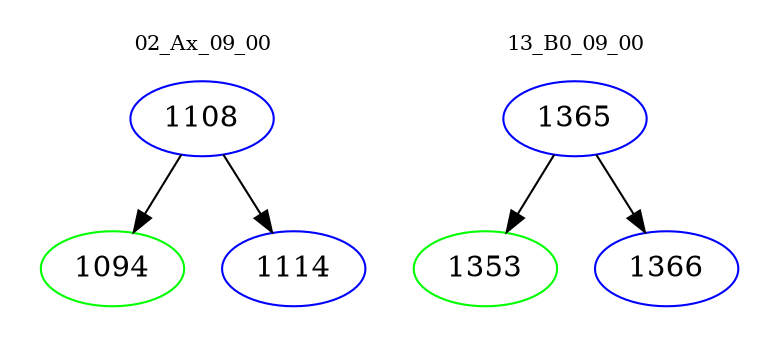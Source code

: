 digraph{
subgraph cluster_0 {
color = white
label = "02_Ax_09_00";
fontsize=10;
T0_1108 [label="1108", color="blue"]
T0_1108 -> T0_1094 [color="black"]
T0_1094 [label="1094", color="green"]
T0_1108 -> T0_1114 [color="black"]
T0_1114 [label="1114", color="blue"]
}
subgraph cluster_1 {
color = white
label = "13_B0_09_00";
fontsize=10;
T1_1365 [label="1365", color="blue"]
T1_1365 -> T1_1353 [color="black"]
T1_1353 [label="1353", color="green"]
T1_1365 -> T1_1366 [color="black"]
T1_1366 [label="1366", color="blue"]
}
}
